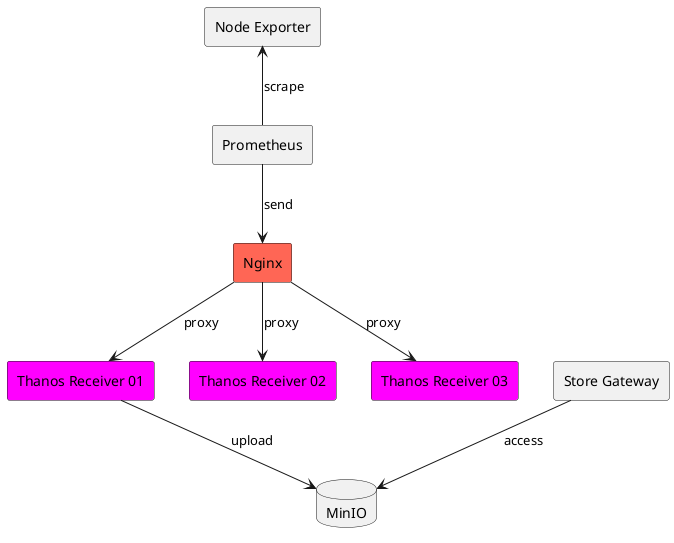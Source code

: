 @startuml receiver-example

agent "Node Exporter" as ne
agent "Prometheus" as pt
agent "Nginx" as nginx #FF6655
agent "Thanos Receiver 01" as r1 #ff00ff
agent "Thanos Receiver 02" as r2 #ff00ff
agent "Thanos Receiver 03" as r3 #ff00ff
agent "Store Gateway" as sg
database "MinIO" as minio

ne <-- pt : scrape
pt --> nginx : send
nginx --> r1 : proxy
nginx --> r2 : proxy
nginx --> r3 : proxy
sg --> minio : access
r1 --> minio : upload

@enduml